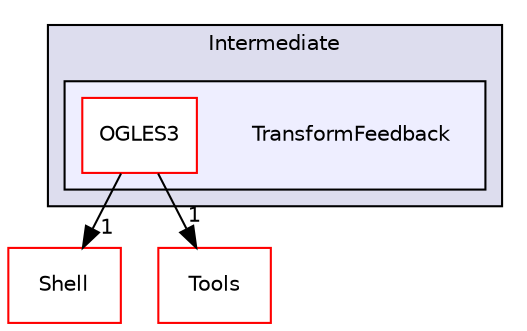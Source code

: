 digraph "PVR/SDK_3.4/Examples/Intermediate/TransformFeedback" {
  compound=true
  node [ fontsize="10", fontname="Helvetica"];
  edge [ labelfontsize="10", labelfontname="Helvetica"];
  subgraph clusterdir_1fc4701d2c417cbbd376ebdde5d0b37f {
    graph [ bgcolor="#ddddee", pencolor="black", label="Intermediate" fontname="Helvetica", fontsize="10", URL="dir_1fc4701d2c417cbbd376ebdde5d0b37f.html"]
  subgraph clusterdir_0f9ed404f52414dd85aaf3a23fecd5a8 {
    graph [ bgcolor="#eeeeff", pencolor="black", label="" URL="dir_0f9ed404f52414dd85aaf3a23fecd5a8.html"];
    dir_0f9ed404f52414dd85aaf3a23fecd5a8 [shape=plaintext label="TransformFeedback"];
    dir_7bbc60c4cf035acd1568312fa291116e [shape=box label="OGLES3" color="red" fillcolor="white" style="filled" URL="dir_7bbc60c4cf035acd1568312fa291116e.html"];
  }
  }
  dir_de41955a66a331b990d60d5323117a97 [shape=box label="Shell" fillcolor="white" style="filled" color="red" URL="dir_de41955a66a331b990d60d5323117a97.html"];
  dir_5222bd6691dac9df766f8a52293393a2 [shape=box label="Tools" fillcolor="white" style="filled" color="red" URL="dir_5222bd6691dac9df766f8a52293393a2.html"];
  dir_7bbc60c4cf035acd1568312fa291116e->dir_de41955a66a331b990d60d5323117a97 [headlabel="1", labeldistance=1.5 headhref="dir_000723_000133.html"];
  dir_7bbc60c4cf035acd1568312fa291116e->dir_5222bd6691dac9df766f8a52293393a2 [headlabel="1", labeldistance=1.5 headhref="dir_000723_001762.html"];
}
